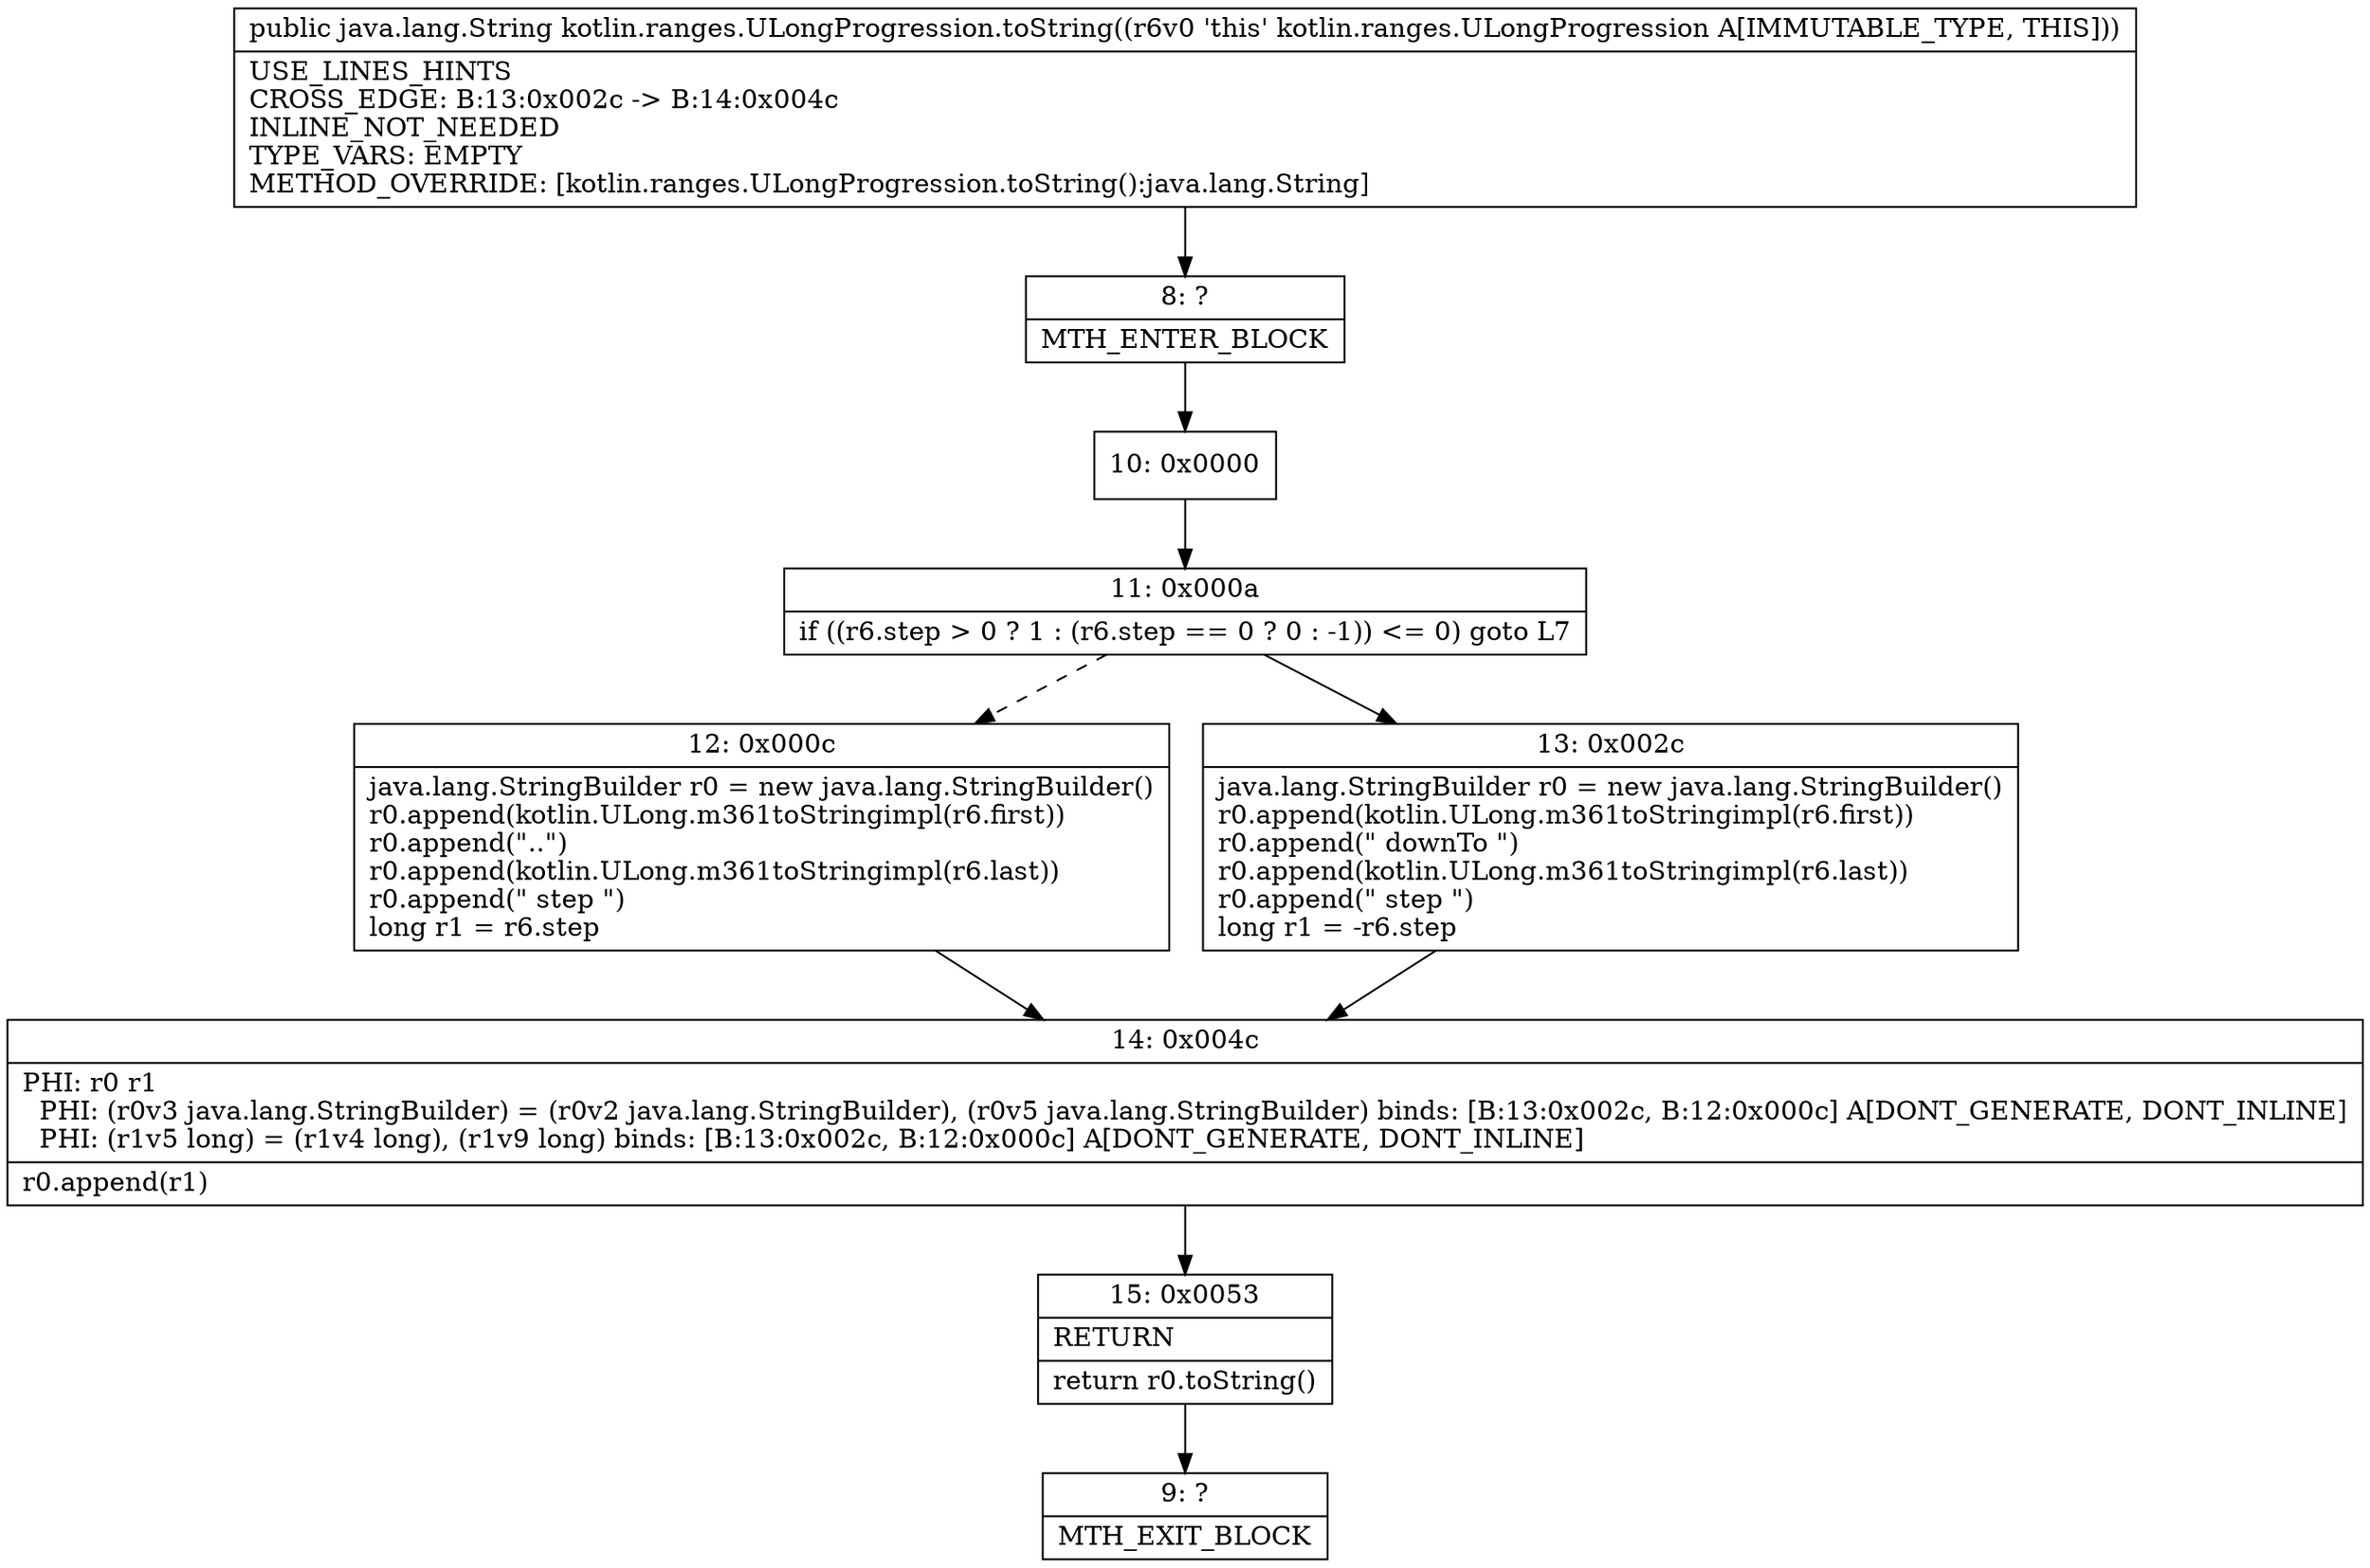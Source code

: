 digraph "CFG forkotlin.ranges.ULongProgression.toString()Ljava\/lang\/String;" {
Node_8 [shape=record,label="{8\:\ ?|MTH_ENTER_BLOCK\l}"];
Node_10 [shape=record,label="{10\:\ 0x0000}"];
Node_11 [shape=record,label="{11\:\ 0x000a|if ((r6.step \> 0 ? 1 : (r6.step == 0 ? 0 : \-1)) \<= 0) goto L7\l}"];
Node_12 [shape=record,label="{12\:\ 0x000c|java.lang.StringBuilder r0 = new java.lang.StringBuilder()\lr0.append(kotlin.ULong.m361toStringimpl(r6.first))\lr0.append(\"..\")\lr0.append(kotlin.ULong.m361toStringimpl(r6.last))\lr0.append(\" step \")\llong r1 = r6.step\l}"];
Node_14 [shape=record,label="{14\:\ 0x004c|PHI: r0 r1 \l  PHI: (r0v3 java.lang.StringBuilder) = (r0v2 java.lang.StringBuilder), (r0v5 java.lang.StringBuilder) binds: [B:13:0x002c, B:12:0x000c] A[DONT_GENERATE, DONT_INLINE]\l  PHI: (r1v5 long) = (r1v4 long), (r1v9 long) binds: [B:13:0x002c, B:12:0x000c] A[DONT_GENERATE, DONT_INLINE]\l|r0.append(r1)\l}"];
Node_15 [shape=record,label="{15\:\ 0x0053|RETURN\l|return r0.toString()\l}"];
Node_9 [shape=record,label="{9\:\ ?|MTH_EXIT_BLOCK\l}"];
Node_13 [shape=record,label="{13\:\ 0x002c|java.lang.StringBuilder r0 = new java.lang.StringBuilder()\lr0.append(kotlin.ULong.m361toStringimpl(r6.first))\lr0.append(\" downTo \")\lr0.append(kotlin.ULong.m361toStringimpl(r6.last))\lr0.append(\" step \")\llong r1 = \-r6.step\l}"];
MethodNode[shape=record,label="{public java.lang.String kotlin.ranges.ULongProgression.toString((r6v0 'this' kotlin.ranges.ULongProgression A[IMMUTABLE_TYPE, THIS]))  | USE_LINES_HINTS\lCROSS_EDGE: B:13:0x002c \-\> B:14:0x004c\lINLINE_NOT_NEEDED\lTYPE_VARS: EMPTY\lMETHOD_OVERRIDE: [kotlin.ranges.ULongProgression.toString():java.lang.String]\l}"];
MethodNode -> Node_8;Node_8 -> Node_10;
Node_10 -> Node_11;
Node_11 -> Node_12[style=dashed];
Node_11 -> Node_13;
Node_12 -> Node_14;
Node_14 -> Node_15;
Node_15 -> Node_9;
Node_13 -> Node_14;
}

